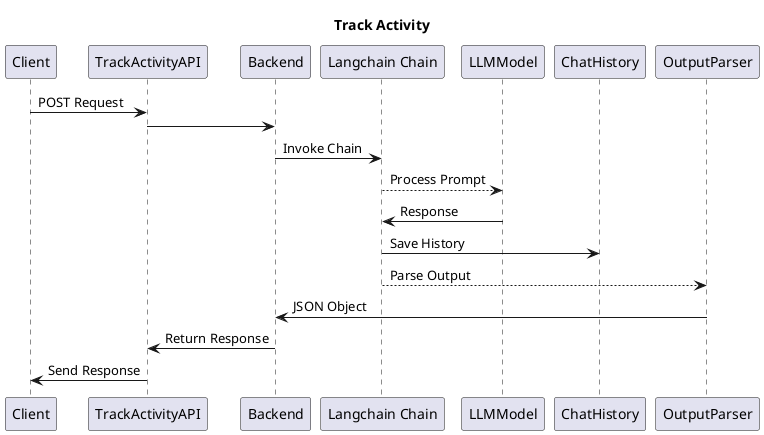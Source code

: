 @startuml
title Track Activity

Client -> TrackActivityAPI : POST Request
TrackActivityAPI -> Backend
Backend -> "Langchain Chain" : Invoke Chain
"Langchain Chain" --> LLMModel : Process Prompt
LLMModel -> "Langchain Chain" : Response
"Langchain Chain" -> ChatHistory : Save History
"Langchain Chain" --> OutputParser : Parse Output
OutputParser -> Backend : JSON Object
Backend -> TrackActivityAPI : Return Response
TrackActivityAPI -> Client : Send Response
@enduml

@startuml
title Activity Report

Client -> ActivityReportAPI : POST Request with Text
ActivityReportAPI -> Backend
Backend -> "Langchain Chain" : Invoke Chain
"Langchain Chain" -> LLMModel : Process Prompt
LLMModel -> "Langchain Chain" : Response
"Langchain Chain" -> ChatHistory : Save History
"Langchain Chain" -> OutputParser : Parse Output
OutputParser -> Backend : JSON Object
Backend -> ActivityReportAPI : Return Response
ActivityReportAPI -> Client : Send Response
@enduml
